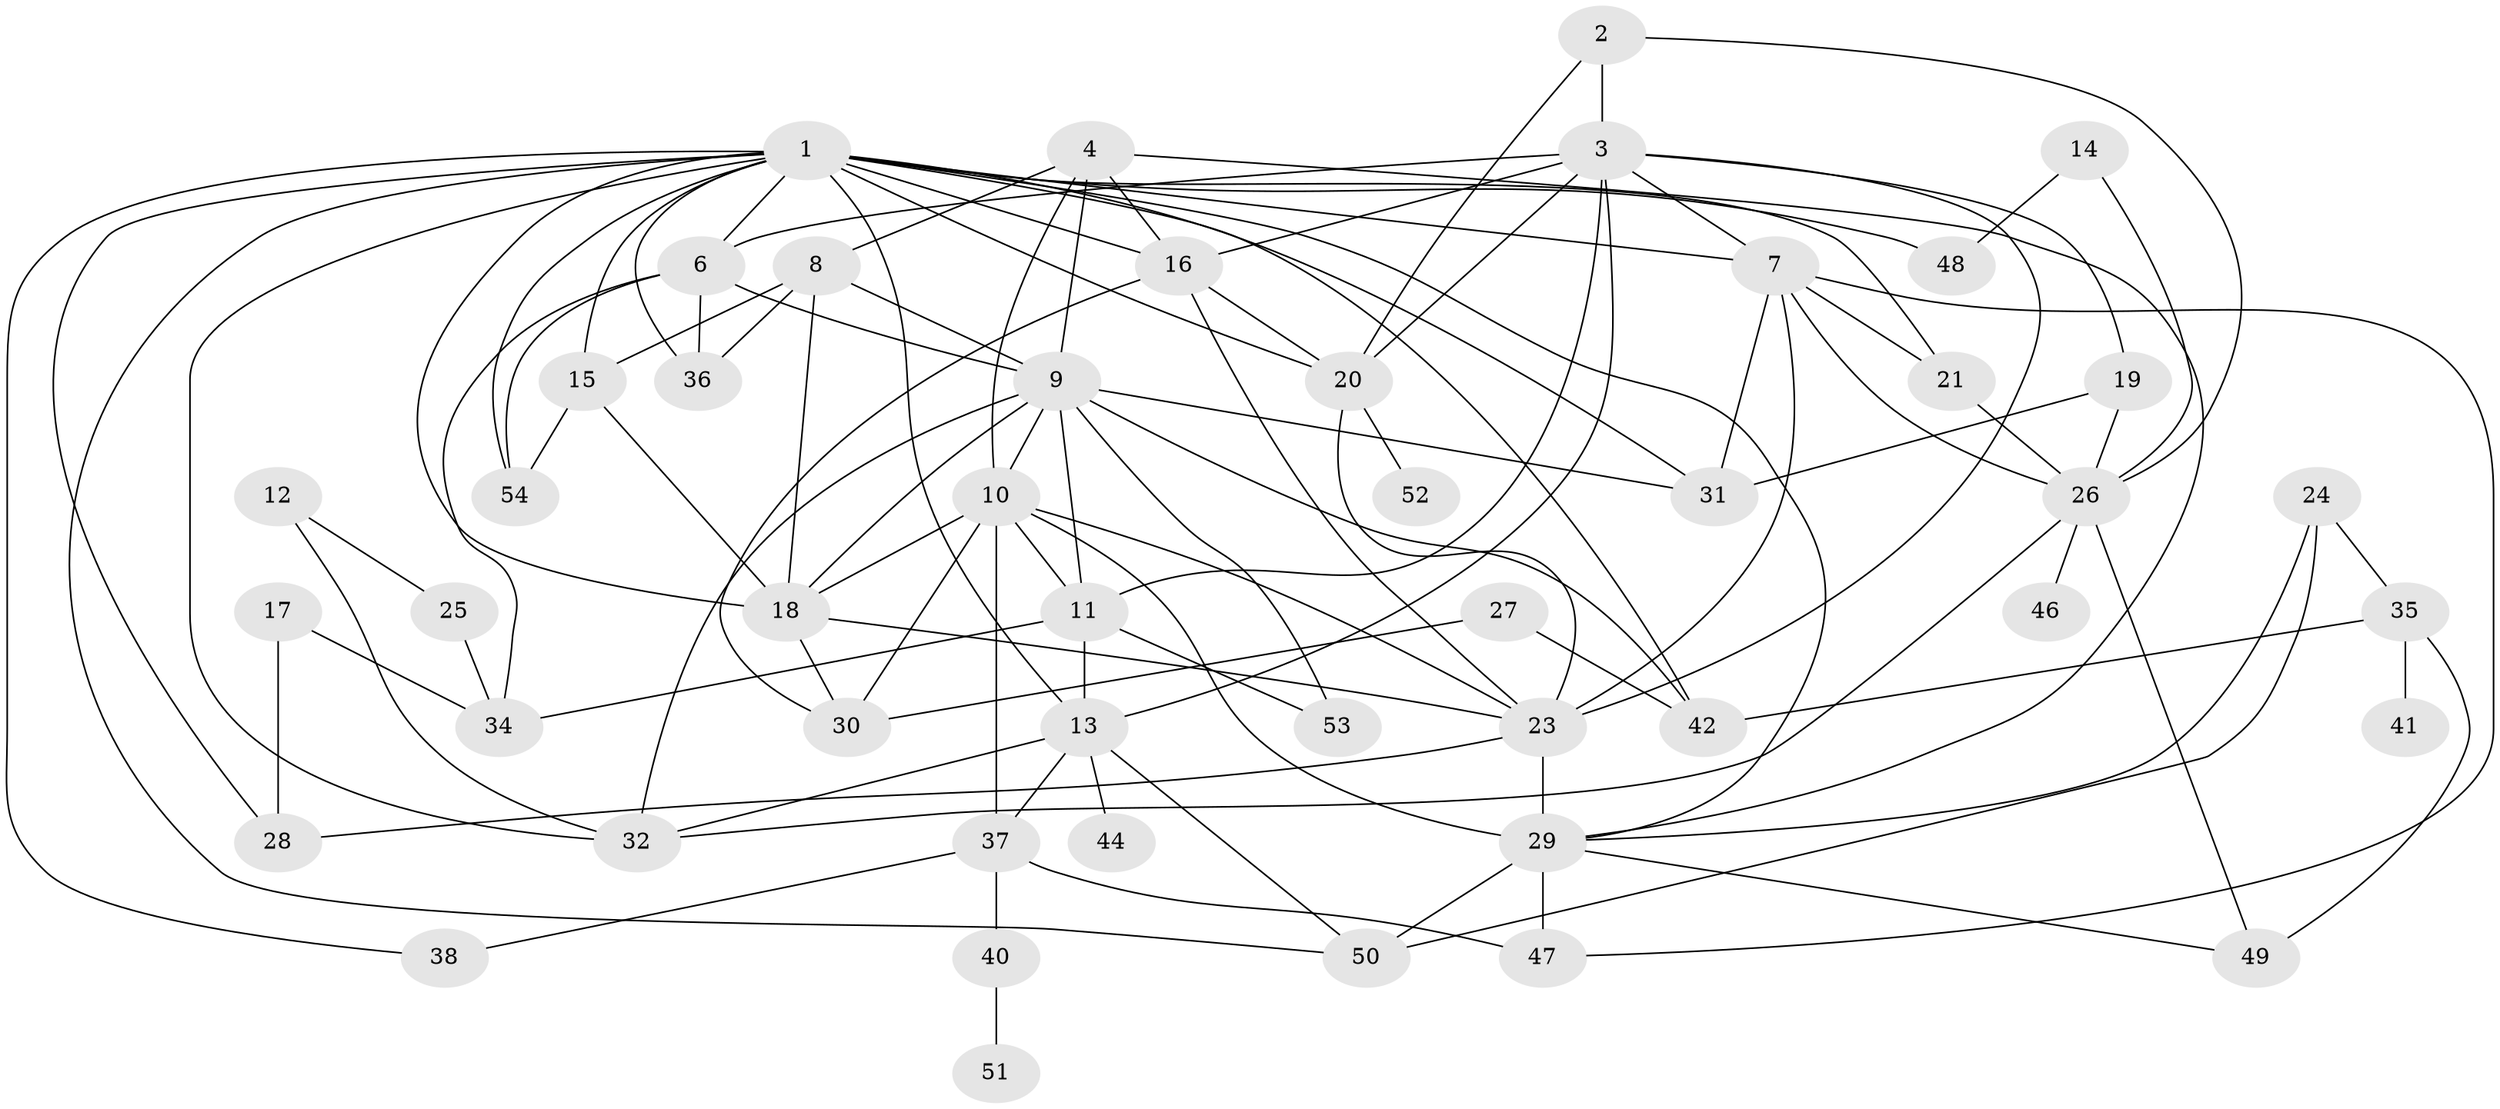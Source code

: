 // original degree distribution, {7: 0.028037383177570093, 1: 0.1308411214953271, 3: 0.21495327102803738, 2: 0.17757009345794392, 5: 0.1308411214953271, 6: 0.04672897196261682, 4: 0.21495327102803738, 8: 0.009345794392523364, 0: 0.04672897196261682}
// Generated by graph-tools (version 1.1) at 2025/48/03/04/25 22:48:31]
// undirected, 48 vertices, 106 edges
graph export_dot {
  node [color=gray90,style=filled];
  1;
  2;
  3;
  4;
  6;
  7;
  8;
  9;
  10;
  11;
  12;
  13;
  14;
  15;
  16;
  17;
  18;
  19;
  20;
  21;
  23;
  24;
  25;
  26;
  27;
  28;
  29;
  30;
  31;
  32;
  34;
  35;
  36;
  37;
  38;
  40;
  41;
  42;
  44;
  46;
  47;
  48;
  49;
  50;
  51;
  52;
  53;
  54;
  1 -- 6 [weight=1.0];
  1 -- 7 [weight=1.0];
  1 -- 13 [weight=1.0];
  1 -- 15 [weight=1.0];
  1 -- 16 [weight=1.0];
  1 -- 18 [weight=1.0];
  1 -- 20 [weight=1.0];
  1 -- 21 [weight=1.0];
  1 -- 28 [weight=1.0];
  1 -- 29 [weight=1.0];
  1 -- 31 [weight=1.0];
  1 -- 32 [weight=1.0];
  1 -- 36 [weight=1.0];
  1 -- 38 [weight=1.0];
  1 -- 42 [weight=1.0];
  1 -- 48 [weight=1.0];
  1 -- 50 [weight=1.0];
  1 -- 54 [weight=1.0];
  2 -- 3 [weight=1.0];
  2 -- 20 [weight=1.0];
  2 -- 26 [weight=1.0];
  3 -- 6 [weight=1.0];
  3 -- 7 [weight=1.0];
  3 -- 11 [weight=1.0];
  3 -- 13 [weight=1.0];
  3 -- 16 [weight=1.0];
  3 -- 19 [weight=1.0];
  3 -- 20 [weight=2.0];
  3 -- 23 [weight=2.0];
  4 -- 8 [weight=1.0];
  4 -- 9 [weight=1.0];
  4 -- 10 [weight=1.0];
  4 -- 16 [weight=1.0];
  4 -- 29 [weight=1.0];
  6 -- 9 [weight=1.0];
  6 -- 34 [weight=1.0];
  6 -- 36 [weight=1.0];
  6 -- 54 [weight=1.0];
  7 -- 21 [weight=1.0];
  7 -- 23 [weight=1.0];
  7 -- 26 [weight=1.0];
  7 -- 31 [weight=1.0];
  7 -- 47 [weight=1.0];
  8 -- 9 [weight=1.0];
  8 -- 15 [weight=3.0];
  8 -- 18 [weight=2.0];
  8 -- 36 [weight=1.0];
  9 -- 10 [weight=1.0];
  9 -- 11 [weight=1.0];
  9 -- 18 [weight=1.0];
  9 -- 31 [weight=1.0];
  9 -- 32 [weight=2.0];
  9 -- 42 [weight=1.0];
  9 -- 53 [weight=1.0];
  10 -- 11 [weight=1.0];
  10 -- 18 [weight=1.0];
  10 -- 23 [weight=1.0];
  10 -- 29 [weight=1.0];
  10 -- 30 [weight=1.0];
  10 -- 37 [weight=1.0];
  11 -- 13 [weight=1.0];
  11 -- 34 [weight=1.0];
  11 -- 53 [weight=1.0];
  12 -- 25 [weight=1.0];
  12 -- 32 [weight=1.0];
  13 -- 32 [weight=1.0];
  13 -- 37 [weight=1.0];
  13 -- 44 [weight=1.0];
  13 -- 50 [weight=1.0];
  14 -- 26 [weight=1.0];
  14 -- 48 [weight=1.0];
  15 -- 18 [weight=1.0];
  15 -- 54 [weight=1.0];
  16 -- 20 [weight=1.0];
  16 -- 23 [weight=1.0];
  16 -- 30 [weight=1.0];
  17 -- 28 [weight=1.0];
  17 -- 34 [weight=1.0];
  18 -- 23 [weight=3.0];
  18 -- 30 [weight=1.0];
  19 -- 26 [weight=1.0];
  19 -- 31 [weight=1.0];
  20 -- 23 [weight=1.0];
  20 -- 52 [weight=1.0];
  21 -- 26 [weight=1.0];
  23 -- 28 [weight=1.0];
  23 -- 29 [weight=3.0];
  24 -- 29 [weight=1.0];
  24 -- 35 [weight=1.0];
  24 -- 50 [weight=1.0];
  25 -- 34 [weight=1.0];
  26 -- 32 [weight=1.0];
  26 -- 46 [weight=1.0];
  26 -- 49 [weight=1.0];
  27 -- 30 [weight=1.0];
  27 -- 42 [weight=1.0];
  29 -- 47 [weight=2.0];
  29 -- 49 [weight=1.0];
  29 -- 50 [weight=1.0];
  35 -- 41 [weight=1.0];
  35 -- 42 [weight=1.0];
  35 -- 49 [weight=1.0];
  37 -- 38 [weight=1.0];
  37 -- 40 [weight=1.0];
  37 -- 47 [weight=1.0];
  40 -- 51 [weight=1.0];
}
